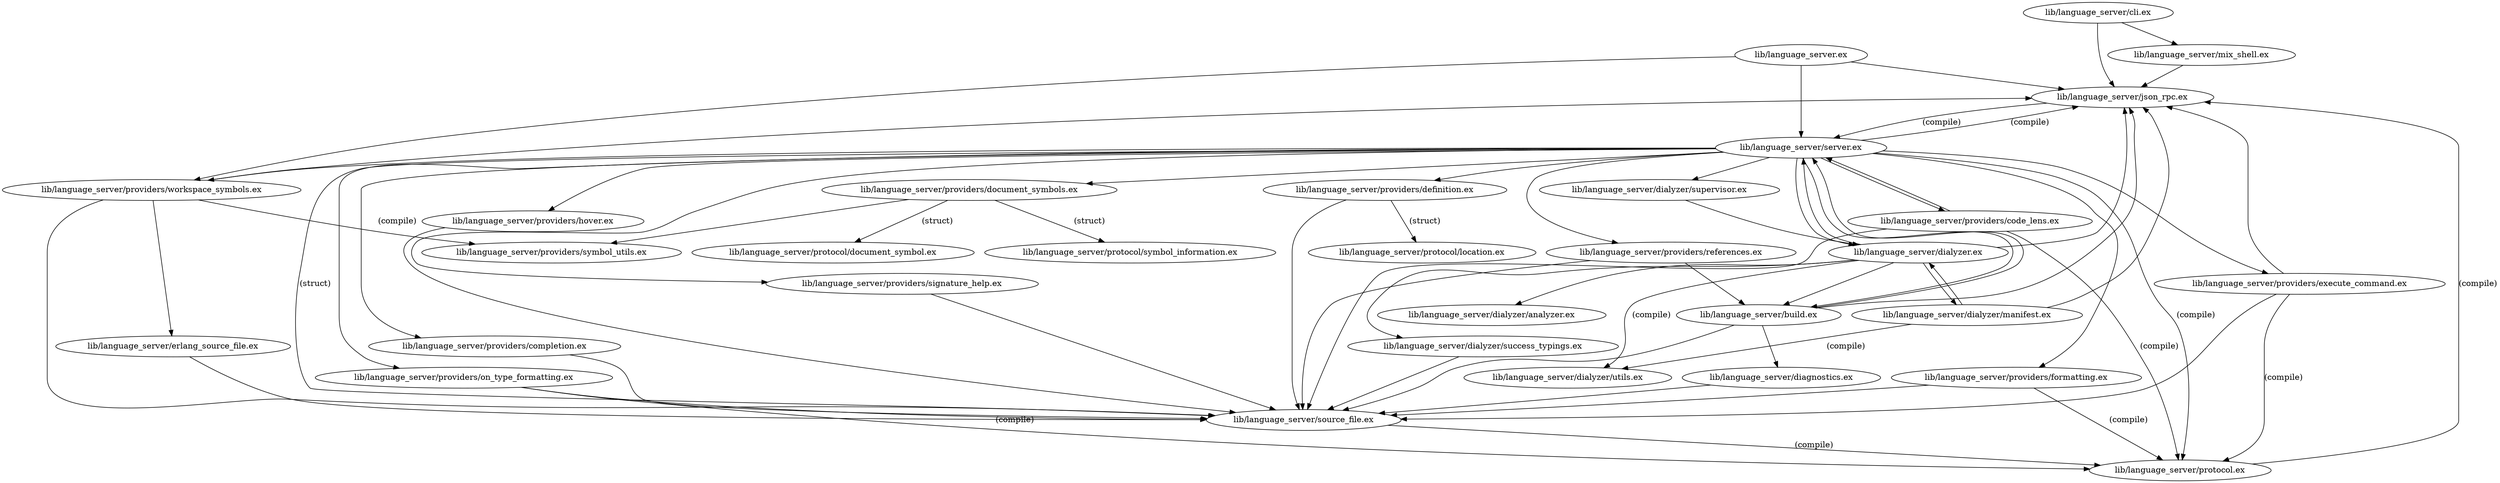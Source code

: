 digraph "Language Server" {
  "lib/language_server.ex"
  "lib/language_server.ex" -> "lib/language_server/json_rpc.ex"
  "lib/language_server/json_rpc.ex" -> "lib/language_server/server.ex" [label="(compile)"]
  "lib/language_server/server.ex" -> "lib/language_server/build.ex"
  "lib/language_server/build.ex" -> "lib/language_server/diagnostics.ex"
  "lib/language_server/diagnostics.ex" -> "lib/language_server/source_file.ex"
  "lib/language_server/source_file.ex" -> "lib/language_server/protocol.ex" [label="(compile)"]
  "lib/language_server/protocol.ex" -> "lib/language_server/json_rpc.ex" [label="(compile)"]
  "lib/language_server/build.ex" -> "lib/language_server/json_rpc.ex"
  "lib/language_server/build.ex" -> "lib/language_server/server.ex"
  "lib/language_server/build.ex" -> "lib/language_server/source_file.ex"
  "lib/language_server/server.ex" -> "lib/language_server/dialyzer.ex"
  "lib/language_server/dialyzer.ex" -> "lib/language_server/build.ex"
  "lib/language_server/dialyzer.ex" -> "lib/language_server/dialyzer/analyzer.ex"
  "lib/language_server/dialyzer.ex" -> "lib/language_server/dialyzer/manifest.ex"
  "lib/language_server/dialyzer/manifest.ex" -> "lib/language_server/dialyzer.ex"
  "lib/language_server/dialyzer/manifest.ex" -> "lib/language_server/dialyzer/utils.ex" [label="(compile)"]
  "lib/language_server/dialyzer/manifest.ex" -> "lib/language_server/json_rpc.ex"
  "lib/language_server/dialyzer.ex" -> "lib/language_server/dialyzer/success_typings.ex"
  "lib/language_server/dialyzer/success_typings.ex" -> "lib/language_server/source_file.ex"
  "lib/language_server/dialyzer.ex" -> "lib/language_server/dialyzer/utils.ex" [label="(compile)"]
  "lib/language_server/dialyzer.ex" -> "lib/language_server/json_rpc.ex"
  "lib/language_server/dialyzer.ex" -> "lib/language_server/server.ex"
  "lib/language_server/server.ex" -> "lib/language_server/dialyzer/supervisor.ex"
  "lib/language_server/dialyzer/supervisor.ex" -> "lib/language_server/dialyzer.ex"
  "lib/language_server/server.ex" -> "lib/language_server/json_rpc.ex" [label="(compile)"]
  "lib/language_server/server.ex" -> "lib/language_server/protocol.ex" [label="(compile)"]
  "lib/language_server/server.ex" -> "lib/language_server/providers/code_lens.ex"
  "lib/language_server/providers/code_lens.ex" -> "lib/language_server/protocol.ex" [label="(compile)"]
  "lib/language_server/providers/code_lens.ex" -> "lib/language_server/server.ex"
  "lib/language_server/providers/code_lens.ex" -> "lib/language_server/source_file.ex"
  "lib/language_server/server.ex" -> "lib/language_server/providers/completion.ex"
  "lib/language_server/providers/completion.ex" -> "lib/language_server/source_file.ex"
  "lib/language_server/server.ex" -> "lib/language_server/providers/definition.ex"
  "lib/language_server/providers/definition.ex" -> "lib/language_server/protocol/location.ex" [label="(struct)"]
  "lib/language_server/providers/definition.ex" -> "lib/language_server/source_file.ex"
  "lib/language_server/server.ex" -> "lib/language_server/providers/document_symbols.ex"
  "lib/language_server/providers/document_symbols.ex" -> "lib/language_server/protocol/document_symbol.ex" [label="(struct)"]
  "lib/language_server/providers/document_symbols.ex" -> "lib/language_server/protocol/symbol_information.ex" [label="(struct)"]
  "lib/language_server/providers/document_symbols.ex" -> "lib/language_server/providers/symbol_utils.ex"
  "lib/language_server/server.ex" -> "lib/language_server/providers/execute_command.ex"
  "lib/language_server/providers/execute_command.ex" -> "lib/language_server/json_rpc.ex"
  "lib/language_server/providers/execute_command.ex" -> "lib/language_server/protocol.ex" [label="(compile)"]
  "lib/language_server/providers/execute_command.ex" -> "lib/language_server/source_file.ex"
  "lib/language_server/server.ex" -> "lib/language_server/providers/formatting.ex"
  "lib/language_server/providers/formatting.ex" -> "lib/language_server/protocol.ex" [label="(compile)"]
  "lib/language_server/providers/formatting.ex" -> "lib/language_server/source_file.ex"
  "lib/language_server/server.ex" -> "lib/language_server/providers/hover.ex"
  "lib/language_server/providers/hover.ex" -> "lib/language_server/source_file.ex"
  "lib/language_server/server.ex" -> "lib/language_server/providers/on_type_formatting.ex"
  "lib/language_server/providers/on_type_formatting.ex" -> "lib/language_server/protocol.ex" [label="(compile)"]
  "lib/language_server/providers/on_type_formatting.ex" -> "lib/language_server/source_file.ex"
  "lib/language_server/server.ex" -> "lib/language_server/providers/references.ex"
  "lib/language_server/providers/references.ex" -> "lib/language_server/build.ex"
  "lib/language_server/providers/references.ex" -> "lib/language_server/source_file.ex"
  "lib/language_server/server.ex" -> "lib/language_server/providers/signature_help.ex"
  "lib/language_server/providers/signature_help.ex" -> "lib/language_server/source_file.ex"
  "lib/language_server/server.ex" -> "lib/language_server/providers/workspace_symbols.ex"
  "lib/language_server/providers/workspace_symbols.ex" -> "lib/language_server/erlang_source_file.ex"
  "lib/language_server/erlang_source_file.ex" -> "lib/language_server/source_file.ex"
  "lib/language_server/providers/workspace_symbols.ex" -> "lib/language_server/json_rpc.ex"
  "lib/language_server/providers/workspace_symbols.ex" -> "lib/language_server/providers/symbol_utils.ex" [label="(compile)"]
  "lib/language_server/providers/workspace_symbols.ex" -> "lib/language_server/source_file.ex"
  "lib/language_server/server.ex" -> "lib/language_server/source_file.ex" [label="(struct)"]
  "lib/language_server.ex" -> "lib/language_server/providers/workspace_symbols.ex"
  "lib/language_server.ex" -> "lib/language_server/server.ex"
  "lib/language_server/build.ex"
  "lib/language_server/cli.ex"
  "lib/language_server/cli.ex" -> "lib/language_server/json_rpc.ex"
  "lib/language_server/cli.ex" -> "lib/language_server/mix_shell.ex"
  "lib/language_server/mix_shell.ex" -> "lib/language_server/json_rpc.ex"
  "lib/language_server/diagnostics.ex"
  "lib/language_server/dialyzer.ex"
  "lib/language_server/dialyzer/analyzer.ex"
  "lib/language_server/dialyzer/manifest.ex"
  "lib/language_server/dialyzer/success_typings.ex"
  "lib/language_server/dialyzer/supervisor.ex"
  "lib/language_server/dialyzer/utils.ex"
  "lib/language_server/erlang_source_file.ex"
  "lib/language_server/json_rpc.ex"
  "lib/language_server/mix_shell.ex"
  "lib/language_server/protocol.ex"
  "lib/language_server/protocol/document_symbol.ex"
  "lib/language_server/protocol/location.ex"
  "lib/language_server/protocol/symbol_information.ex"
  "lib/language_server/providers/code_lens.ex"
  "lib/language_server/providers/completion.ex"
  "lib/language_server/providers/definition.ex"
  "lib/language_server/providers/document_symbols.ex"
  "lib/language_server/providers/execute_command.ex"
  "lib/language_server/providers/formatting.ex"
  "lib/language_server/providers/hover.ex"
  "lib/language_server/providers/on_type_formatting.ex"
  "lib/language_server/providers/references.ex"
  "lib/language_server/providers/signature_help.ex"
  "lib/language_server/providers/symbol_utils.ex"
  "lib/language_server/providers/workspace_symbols.ex"
  "lib/language_server/server.ex"
  "lib/language_server/source_file.ex"
}
